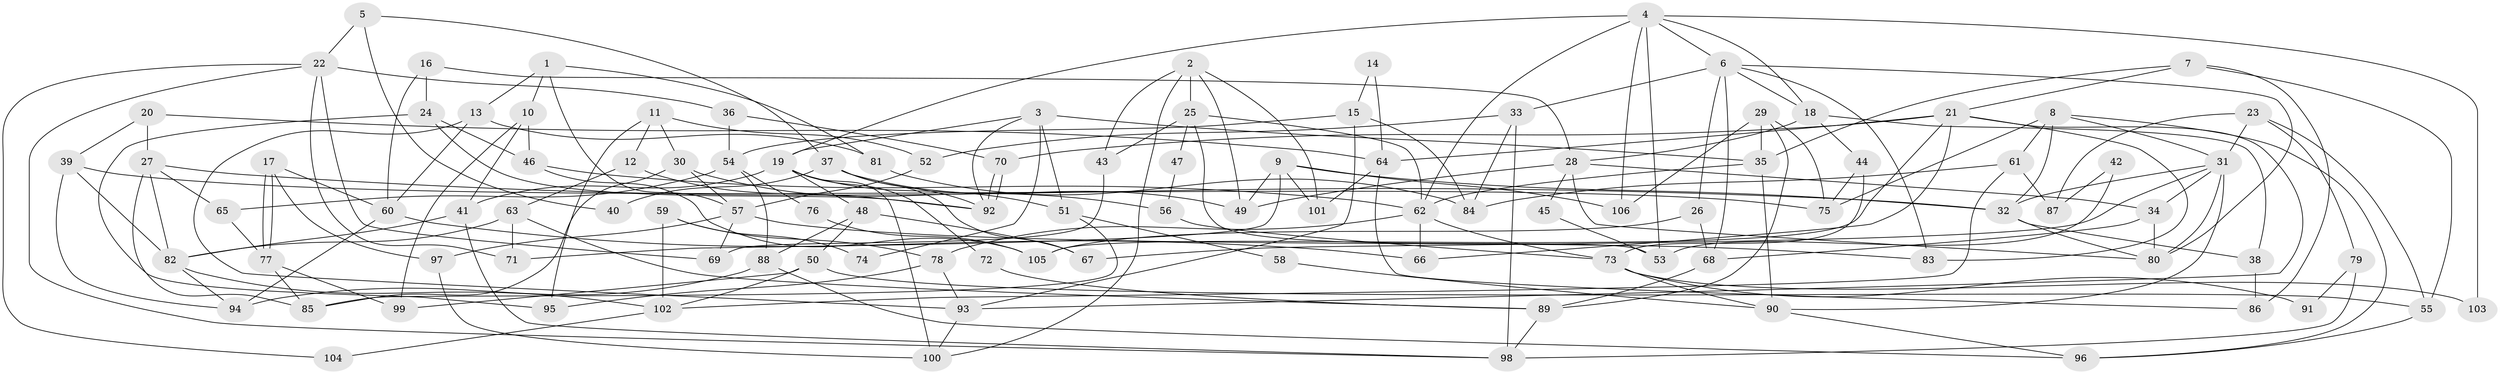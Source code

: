 // coarse degree distribution, {3: 0.1935483870967742, 2: 0.12903225806451613, 4: 0.0967741935483871, 6: 0.12903225806451613, 5: 0.0967741935483871, 8: 0.12903225806451613, 7: 0.12903225806451613, 10: 0.06451612903225806, 9: 0.03225806451612903}
// Generated by graph-tools (version 1.1) at 2025/53/03/04/25 21:53:55]
// undirected, 106 vertices, 212 edges
graph export_dot {
graph [start="1"]
  node [color=gray90,style=filled];
  1;
  2;
  3;
  4;
  5;
  6;
  7;
  8;
  9;
  10;
  11;
  12;
  13;
  14;
  15;
  16;
  17;
  18;
  19;
  20;
  21;
  22;
  23;
  24;
  25;
  26;
  27;
  28;
  29;
  30;
  31;
  32;
  33;
  34;
  35;
  36;
  37;
  38;
  39;
  40;
  41;
  42;
  43;
  44;
  45;
  46;
  47;
  48;
  49;
  50;
  51;
  52;
  53;
  54;
  55;
  56;
  57;
  58;
  59;
  60;
  61;
  62;
  63;
  64;
  65;
  66;
  67;
  68;
  69;
  70;
  71;
  72;
  73;
  74;
  75;
  76;
  77;
  78;
  79;
  80;
  81;
  82;
  83;
  84;
  85;
  86;
  87;
  88;
  89;
  90;
  91;
  92;
  93;
  94;
  95;
  96;
  97;
  98;
  99;
  100;
  101;
  102;
  103;
  104;
  105;
  106;
  1 -- 10;
  1 -- 57;
  1 -- 13;
  1 -- 81;
  2 -- 49;
  2 -- 43;
  2 -- 25;
  2 -- 100;
  2 -- 101;
  3 -- 19;
  3 -- 35;
  3 -- 51;
  3 -- 74;
  3 -- 92;
  4 -- 19;
  4 -- 18;
  4 -- 6;
  4 -- 53;
  4 -- 62;
  4 -- 103;
  4 -- 106;
  5 -- 22;
  5 -- 37;
  5 -- 40;
  6 -- 68;
  6 -- 18;
  6 -- 26;
  6 -- 33;
  6 -- 80;
  6 -- 83;
  7 -- 21;
  7 -- 35;
  7 -- 55;
  7 -- 86;
  8 -- 31;
  8 -- 32;
  8 -- 61;
  8 -- 75;
  8 -- 96;
  9 -- 32;
  9 -- 106;
  9 -- 49;
  9 -- 71;
  9 -- 101;
  10 -- 99;
  10 -- 46;
  10 -- 41;
  11 -- 30;
  11 -- 12;
  11 -- 52;
  11 -- 95;
  12 -- 92;
  12 -- 63;
  13 -- 93;
  13 -- 60;
  13 -- 81;
  14 -- 64;
  14 -- 15;
  15 -- 54;
  15 -- 84;
  15 -- 93;
  16 -- 28;
  16 -- 60;
  16 -- 24;
  17 -- 60;
  17 -- 77;
  17 -- 77;
  17 -- 97;
  18 -- 28;
  18 -- 38;
  18 -- 44;
  19 -- 41;
  19 -- 100;
  19 -- 48;
  19 -- 51;
  19 -- 72;
  20 -- 64;
  20 -- 39;
  20 -- 27;
  21 -- 93;
  21 -- 64;
  21 -- 66;
  21 -- 70;
  21 -- 83;
  21 -- 105;
  22 -- 98;
  22 -- 36;
  22 -- 69;
  22 -- 71;
  22 -- 104;
  23 -- 55;
  23 -- 31;
  23 -- 79;
  23 -- 87;
  24 -- 92;
  24 -- 46;
  24 -- 95;
  25 -- 62;
  25 -- 43;
  25 -- 47;
  25 -- 53;
  26 -- 105;
  26 -- 68;
  27 -- 32;
  27 -- 65;
  27 -- 82;
  27 -- 85;
  28 -- 34;
  28 -- 80;
  28 -- 45;
  28 -- 49;
  29 -- 89;
  29 -- 75;
  29 -- 35;
  29 -- 106;
  30 -- 57;
  30 -- 85;
  30 -- 56;
  31 -- 90;
  31 -- 67;
  31 -- 32;
  31 -- 34;
  31 -- 80;
  32 -- 80;
  32 -- 38;
  33 -- 98;
  33 -- 52;
  33 -- 84;
  34 -- 80;
  34 -- 68;
  35 -- 62;
  35 -- 90;
  36 -- 70;
  36 -- 54;
  37 -- 49;
  37 -- 92;
  37 -- 40;
  37 -- 67;
  38 -- 86;
  39 -- 94;
  39 -- 82;
  39 -- 75;
  41 -- 82;
  41 -- 98;
  42 -- 87;
  42 -- 53;
  43 -- 69;
  44 -- 75;
  44 -- 73;
  45 -- 53;
  46 -- 62;
  46 -- 105;
  47 -- 56;
  48 -- 50;
  48 -- 67;
  48 -- 88;
  50 -- 55;
  50 -- 102;
  50 -- 99;
  51 -- 58;
  51 -- 85;
  52 -- 57;
  54 -- 88;
  54 -- 65;
  54 -- 76;
  55 -- 96;
  56 -- 73;
  57 -- 83;
  57 -- 69;
  57 -- 97;
  58 -- 90;
  59 -- 78;
  59 -- 102;
  59 -- 74;
  60 -- 66;
  60 -- 94;
  61 -- 84;
  61 -- 87;
  61 -- 102;
  62 -- 78;
  62 -- 66;
  62 -- 73;
  63 -- 82;
  63 -- 71;
  63 -- 89;
  64 -- 101;
  64 -- 86;
  65 -- 77;
  68 -- 89;
  70 -- 92;
  70 -- 92;
  72 -- 89;
  73 -- 90;
  73 -- 91;
  73 -- 103;
  76 -- 105;
  77 -- 85;
  77 -- 99;
  78 -- 95;
  78 -- 93;
  79 -- 98;
  79 -- 91;
  81 -- 84;
  82 -- 94;
  82 -- 102;
  88 -- 96;
  88 -- 94;
  89 -- 98;
  90 -- 96;
  93 -- 100;
  97 -- 100;
  102 -- 104;
}

